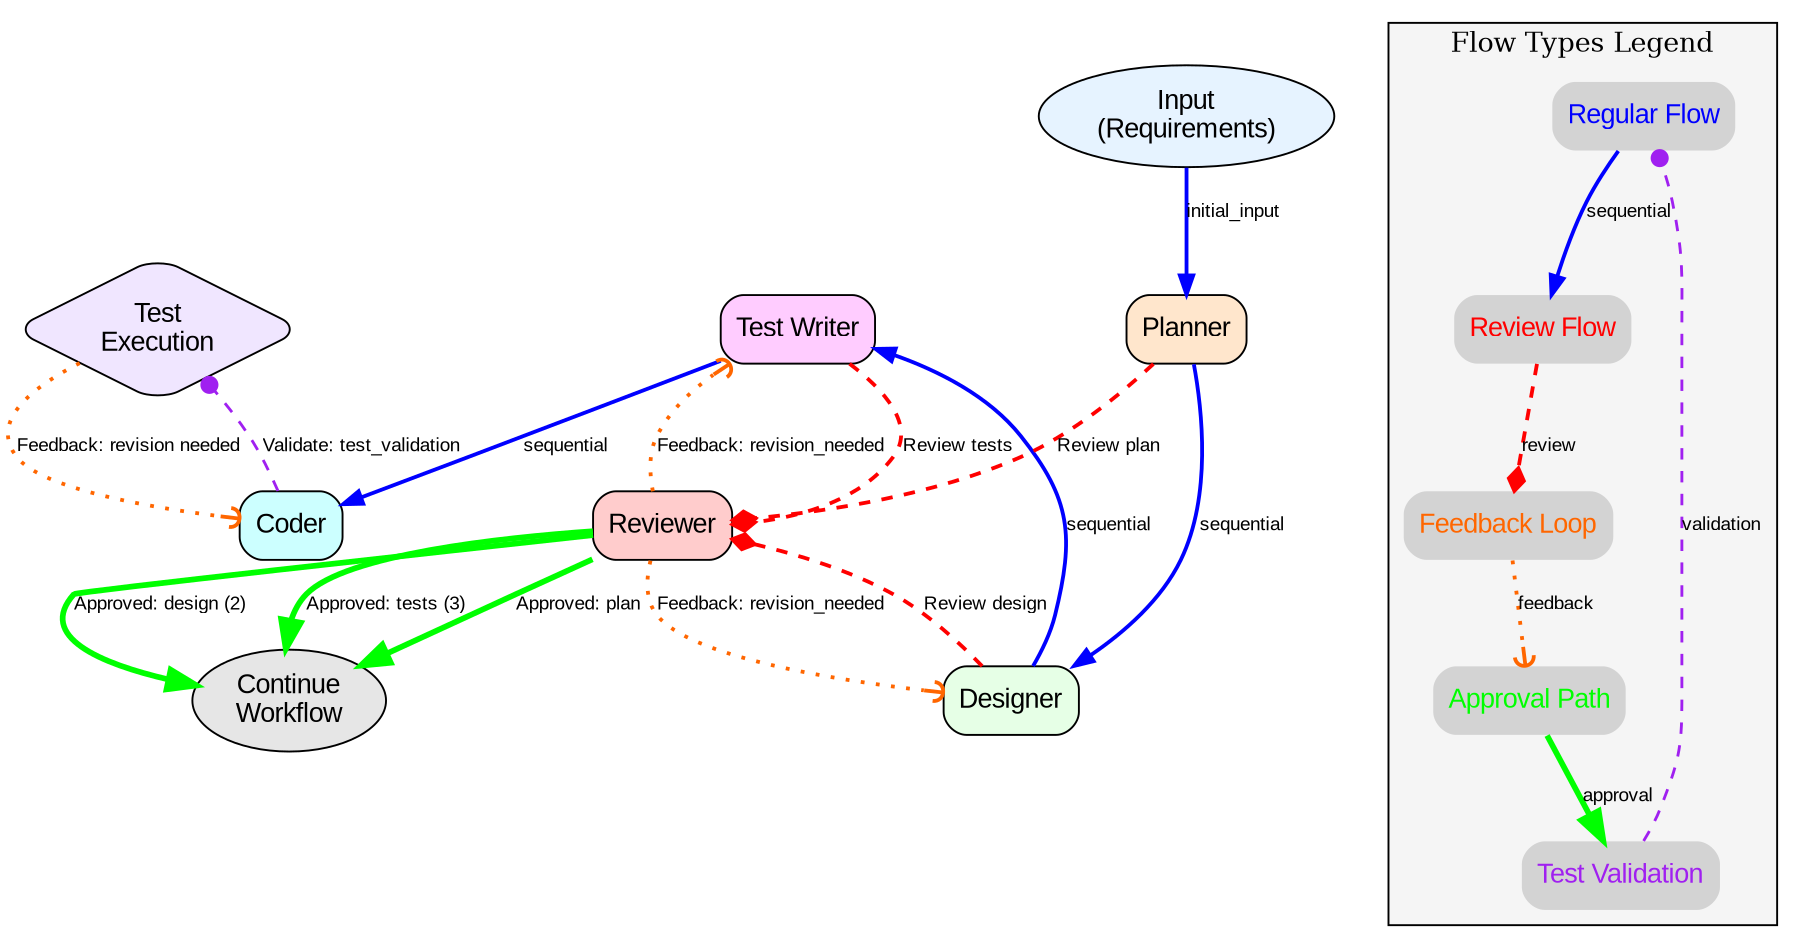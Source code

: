 // TDD Workflow Data Flow
digraph {
	rankdir=TB size="12,16"
	node [fontname=Arial shape=box style="rounded,filled"]
	edge [fontname=Arial fontsize=10]
	test_execution [label="Test
Execution" fillcolor="#F0E6FF" shape=diamond]
	designer_agent [label=Designer fillcolor="#E6FFE6"]
	planner_agent [label=Planner fillcolor="#FFE6CC"]
	workflow_continuation [label="Continue
Workflow" fillcolor="#E6E6E6" shape=ellipse]
	input [label="Input
(Requirements)" fillcolor="#E6F3FF" shape=ellipse]
	test_writer_agent [label="Test Writer" fillcolor="#FFCCFF"]
	coder_agent [label=Coder fillcolor="#CCFFFF"]
	reviewer_agent [label=Reviewer fillcolor="#FFCCCC"]
	input -> planner_agent [label=initial_input color=blue penwidth=2 style=solid]
	planner_agent -> reviewer_agent [label="Review plan" arrowhead=diamond color=red penwidth=2 style=dashed]
	reviewer_agent -> workflow_continuation [label="Approved: plan" arrowhead=normal arrowsize=1.5 color=green penwidth=3 style=bold]
	designer_agent -> reviewer_agent [label="Review design" arrowhead=diamond color=red penwidth=2 style=dashed]
	reviewer_agent -> workflow_continuation [label="Approved: design (2)" arrowhead=normal arrowsize=1.5 color=green penwidth=3 style=bold]
	reviewer_agent -> designer_agent [label="Feedback: revision_needed" arrowhead=curve color="#FF6600" penwidth=2 style=dotted]
	test_writer_agent -> reviewer_agent [label="Review tests" arrowhead=diamond color=red penwidth=2 style=dashed]
	reviewer_agent -> workflow_continuation [label="Approved: tests (3)" arrowhead=normal arrowsize=1.5 color=green penwidth=3 style=bold]
	reviewer_agent -> test_writer_agent [label="Feedback: revision_needed" arrowhead=curve color="#FF6600" penwidth=2 style=dotted]
	coder_agent -> test_execution [label="Validate: test_validation" arrowhead=dot color=purple penwidth=1.5 style=dashed]
	test_execution -> coder_agent [label="Feedback: revision needed" arrowhead=curve color="#FF6600" penwidth=2 style=dotted]
	planner_agent -> designer_agent [label=sequential color=blue penwidth=2 style=solid]
	designer_agent -> test_writer_agent [label=sequential color=blue penwidth=2 style=solid]
	test_writer_agent -> coder_agent [label=sequential color=blue penwidth=2 style=solid]
	subgraph cluster_legend {
		fillcolor="#F5F5F5" fontsize=14 label="Flow Types Legend" style=filled
		legend_regular [label="Regular Flow" fontcolor=blue shape=plaintext]
		legend_review [label="Review Flow" fontcolor=red shape=plaintext]
		legend_feedback [label="Feedback Loop" fontcolor="#FF6600" shape=plaintext]
		legend_approval [label="Approval Path" fontcolor=green shape=plaintext]
		legend_validation [label="Test Validation" fontcolor=purple shape=plaintext]
		legend_regular -> legend_review [label=sequential color=blue penwidth=2 style=solid]
		legend_review -> legend_feedback [label=review arrowhead=diamond color=red penwidth=2 style=dashed]
		legend_feedback -> legend_approval [label=feedback arrowhead=curve color="#FF6600" penwidth=2 style=dotted]
		legend_approval -> legend_validation [label=approval arrowhead=normal arrowsize=1.5 color=green penwidth=3 style=bold]
		legend_validation -> legend_regular [label=validation arrowhead=dot color=purple penwidth=1.5 style=dashed]
		rank=same
	}
}
